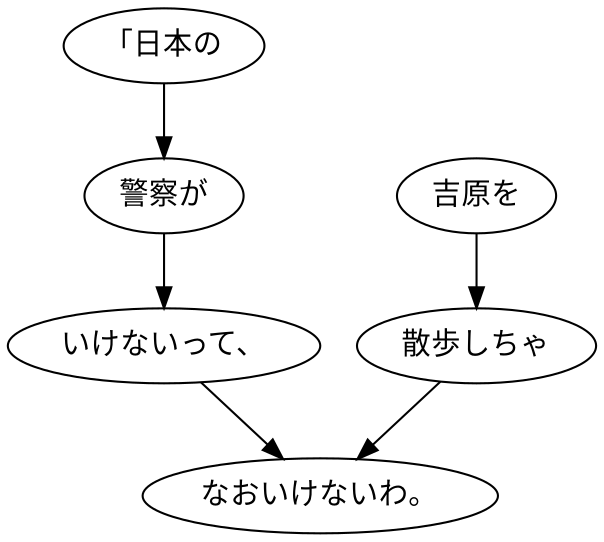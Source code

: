 digraph graph7071 {
	node0 [label="「日本の"];
	node1 [label="警察が"];
	node2 [label="いけないって、"];
	node3 [label="吉原を"];
	node4 [label="散歩しちゃ"];
	node5 [label="なおいけないわ。"];
	node0 -> node1;
	node1 -> node2;
	node2 -> node5;
	node3 -> node4;
	node4 -> node5;
}
